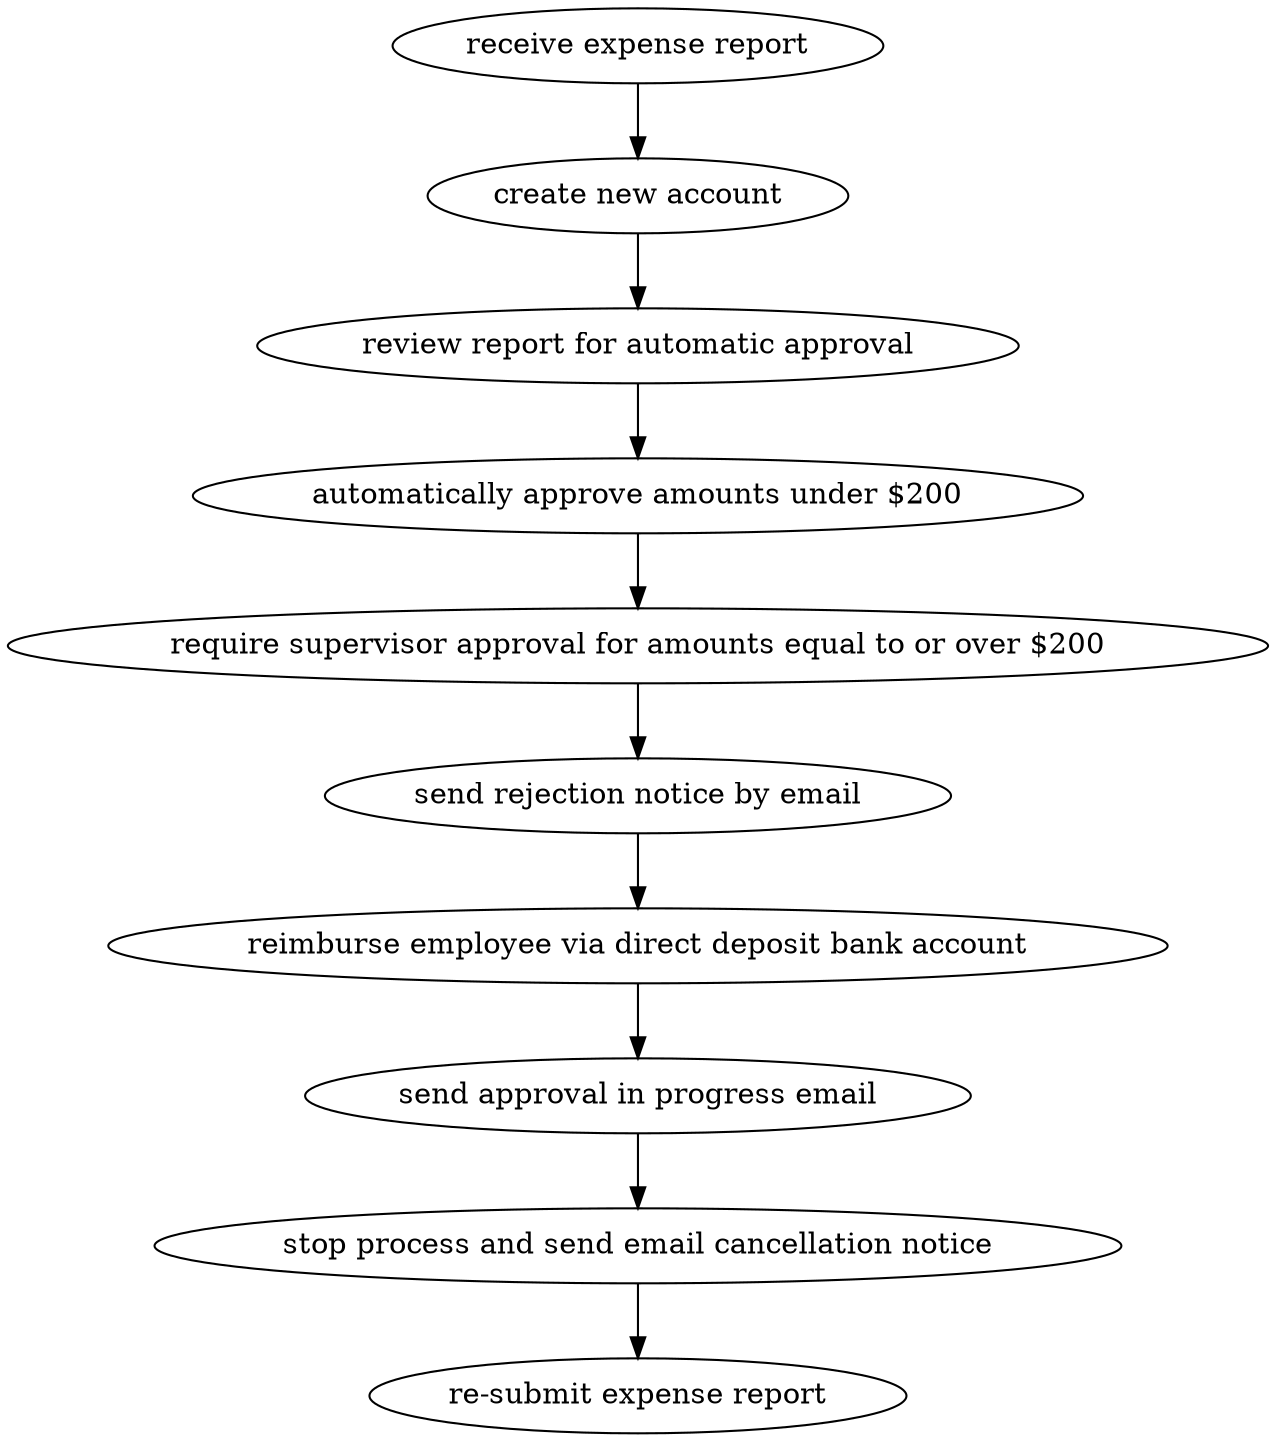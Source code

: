 strict digraph "doc-9.5" {
	graph [name="doc-9.5"];
	"receive expense report"	[attrs="{'type': 'Activity', 'label': 'receive expense report'}"];
	"create new account"	[attrs="{'type': 'Activity', 'label': 'create new account'}"];
	"receive expense report" -> "create new account"	[attrs="{'type': 'flow', 'label': 'flow'}"];
	"review report for automatic approval"	[attrs="{'type': 'Activity', 'label': 'review report for automatic approval'}"];
	"create new account" -> "review report for automatic approval"	[attrs="{'type': 'flow', 'label': 'flow'}"];
	"automatically approve amounts under $200"	[attrs="{'type': 'Activity', 'label': 'automatically approve amounts under $200'}"];
	"review report for automatic approval" -> "automatically approve amounts under $200"	[attrs="{'type': 'flow', 'label': 'flow'}"];
	"require supervisor approval for amounts equal to or over $200"	[attrs="{'type': 'Activity', 'label': 'require supervisor approval for amounts equal to or over $200'}"];
	"automatically approve amounts under $200" -> "require supervisor approval for amounts equal to or over $200"	[attrs="{'type': 'flow', 'label': 'flow'}"];
	"send rejection notice by email"	[attrs="{'type': 'Activity', 'label': 'send rejection notice by email'}"];
	"require supervisor approval for amounts equal to or over $200" -> "send rejection notice by email"	[attrs="{'type': 'flow', 'label': 'flow'}"];
	"reimburse employee via direct deposit bank account"	[attrs="{'type': 'Activity', 'label': 'reimburse employee via direct deposit bank account'}"];
	"send rejection notice by email" -> "reimburse employee via direct deposit bank account"	[attrs="{'type': 'flow', 'label': 'flow'}"];
	"send approval in progress email"	[attrs="{'type': 'Activity', 'label': 'send approval in progress email'}"];
	"reimburse employee via direct deposit bank account" -> "send approval in progress email"	[attrs="{'type': 'flow', 'label': 'flow'}"];
	"stop process and send email cancellation notice"	[attrs="{'type': 'Activity', 'label': 'stop process and send email cancellation notice'}"];
	"send approval in progress email" -> "stop process and send email cancellation notice"	[attrs="{'type': 'flow', 'label': 'flow'}"];
	"re-submit expense report"	[attrs="{'type': 'Activity', 'label': 're-submit expense report'}"];
	"stop process and send email cancellation notice" -> "re-submit expense report"	[attrs="{'type': 'flow', 'label': 'flow'}"];
}
